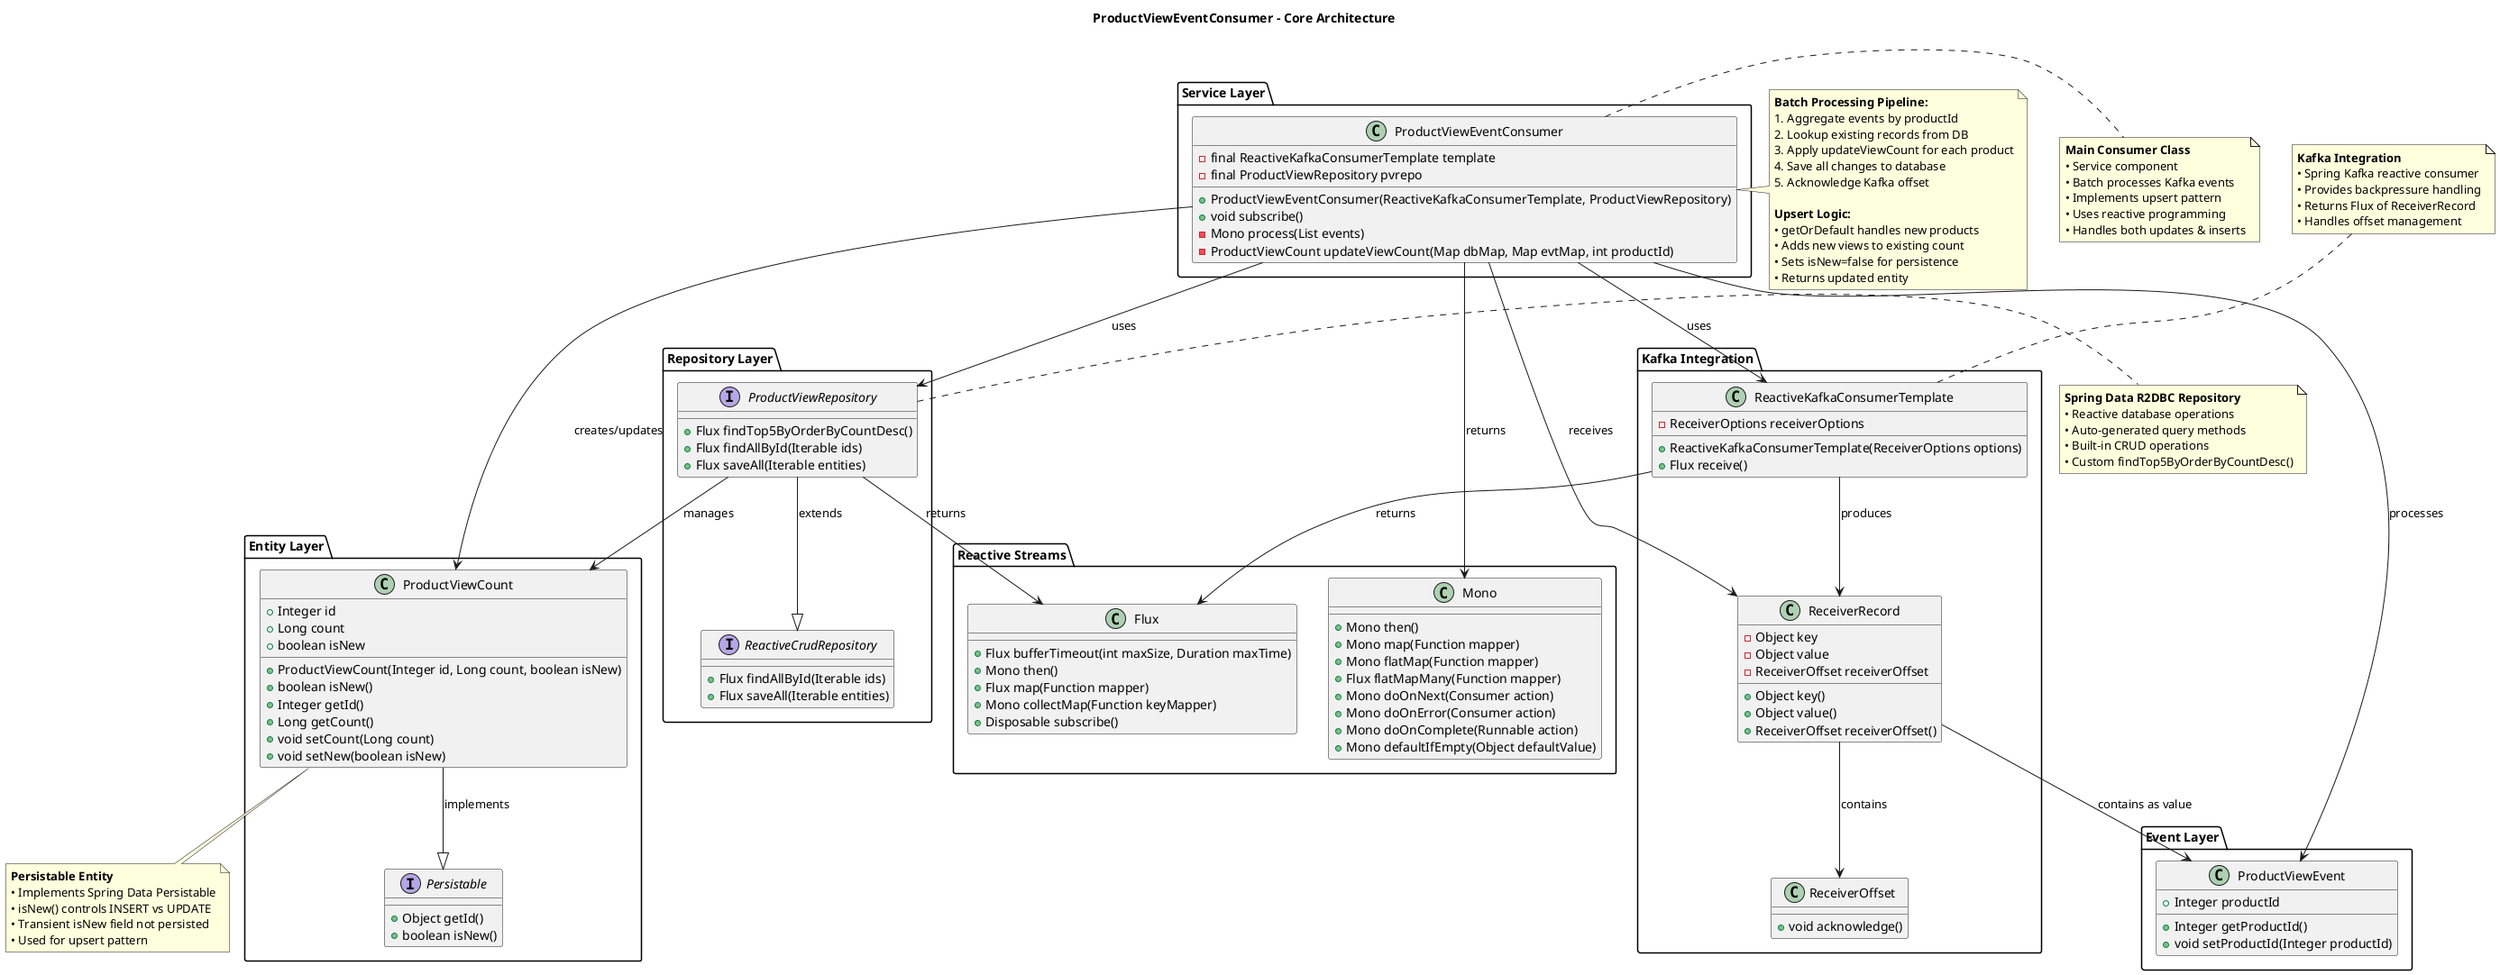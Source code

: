 @startuml ProductViewEventConsumer Class Diagram

title ProductViewEventConsumer - Core Architecture

package "Service Layer" {
    class ProductViewEventConsumer {
        - final ReactiveKafkaConsumerTemplate template
        - final ProductViewRepository pvrepo
        
        + ProductViewEventConsumer(ReactiveKafkaConsumerTemplate, ProductViewRepository)
        + void subscribe()
        - Mono process(List events)
        - ProductViewCount updateViewCount(Map dbMap, Map evtMap, int productId)
    }
}

package "Repository Layer" {
    interface ProductViewRepository {
        + Flux findTop5ByOrderByCountDesc()
        + Flux findAllById(Iterable ids)
        + Flux saveAll(Iterable entities)
    }
    
    interface ReactiveCrudRepository {
        + Flux findAllById(Iterable ids)
        + Flux saveAll(Iterable entities)
    }
}

package "Entity Layer" {
    class ProductViewCount {
        + Integer id
        + Long count
        + boolean isNew
        
        + ProductViewCount(Integer id, Long count, boolean isNew)
        + boolean isNew()
        + Integer getId()
        + Long getCount()
        + void setCount(Long count)
        + void setNew(boolean isNew)
    }
    
    interface Persistable {
        + Object getId()
        + boolean isNew()
    }
}

package "Event Layer" {
    class ProductViewEvent {
        + Integer productId
        
        + Integer getProductId()
        + void setProductId(Integer productId)
    }
}

package "Kafka Integration" {
    class ReactiveKafkaConsumerTemplate {
        - ReceiverOptions receiverOptions
        
        + ReactiveKafkaConsumerTemplate(ReceiverOptions options)
        + Flux receive()
    }
    
    class ReceiverRecord {
        - Object key
        - Object value
        - ReceiverOffset receiverOffset
        
        + Object key()
        + Object value()
        + ReceiverOffset receiverOffset()
    }
    
    class ReceiverOffset {
        + void acknowledge()
    }
}

package "Reactive Streams" {
    class Mono {
        + Mono then()
        + Mono map(Function mapper)
        + Mono flatMap(Function mapper)
        + Flux flatMapMany(Function mapper)
        + Mono doOnNext(Consumer action)
        + Mono doOnError(Consumer action)
        + Mono doOnComplete(Runnable action)
        + Mono defaultIfEmpty(Object defaultValue)
    }
    
    class Flux {
        + Flux bufferTimeout(int maxSize, Duration maxTime)
        + Mono then()
        + Flux map(Function mapper)
        + Mono collectMap(Function keyMapper)
        + Disposable subscribe()
    }
}

ProductViewEventConsumer --> ReactiveKafkaConsumerTemplate : uses
ProductViewEventConsumer --> ProductViewRepository : uses  
ProductViewEventConsumer --> ProductViewEvent : processes
ProductViewEventConsumer --> ProductViewCount : creates/updates
ProductViewEventConsumer --> ReceiverRecord : receives

ProductViewRepository --> ProductViewCount : manages
ProductViewRepository --|> ReactiveCrudRepository : extends

ProductViewCount --|> Persistable : implements

ReactiveKafkaConsumerTemplate --> ReceiverRecord : produces
ReceiverRecord --> ReceiverOffset : contains
ReceiverRecord --> ProductViewEvent : contains as value

ProductViewEventConsumer --> Mono : returns
ReactiveKafkaConsumerTemplate --> Flux : returns
ProductViewRepository --> Flux : returns

note right of ProductViewEventConsumer
  **Main Consumer Class**
  • Service component
  • Batch processes Kafka events
  • Implements upsert pattern
  • Uses reactive programming
  • Handles both updates & inserts
end note

note right of ProductViewRepository  
  **Spring Data R2DBC Repository**
  • Reactive database operations
  • Auto-generated query methods
  • Built-in CRUD operations
  • Custom findTop5ByOrderByCountDesc()
end note

note bottom of ProductViewCount
  **Persistable Entity**
  • Implements Spring Data Persistable
  • isNew() controls INSERT vs UPDATE
  • Transient isNew field not persisted
  • Used for upsert pattern
end note

note top of ReactiveKafkaConsumerTemplate
  **Kafka Integration**
  • Spring Kafka reactive consumer
  • Provides backpressure handling
  • Returns Flux of ReceiverRecord
  • Handles offset management
end note

note left of ProductViewEventConsumer
  **Batch Processing Pipeline:**
  1. Aggregate events by productId
  2. Lookup existing records from DB
  3. Apply updateViewCount for each product
  4. Save all changes to database
  5. Acknowledge Kafka offset
  
  **Upsert Logic:**
  • getOrDefault handles new products
  • Adds new views to existing count
  • Sets isNew=false for persistence
  • Returns updated entity
end note

@enduml
